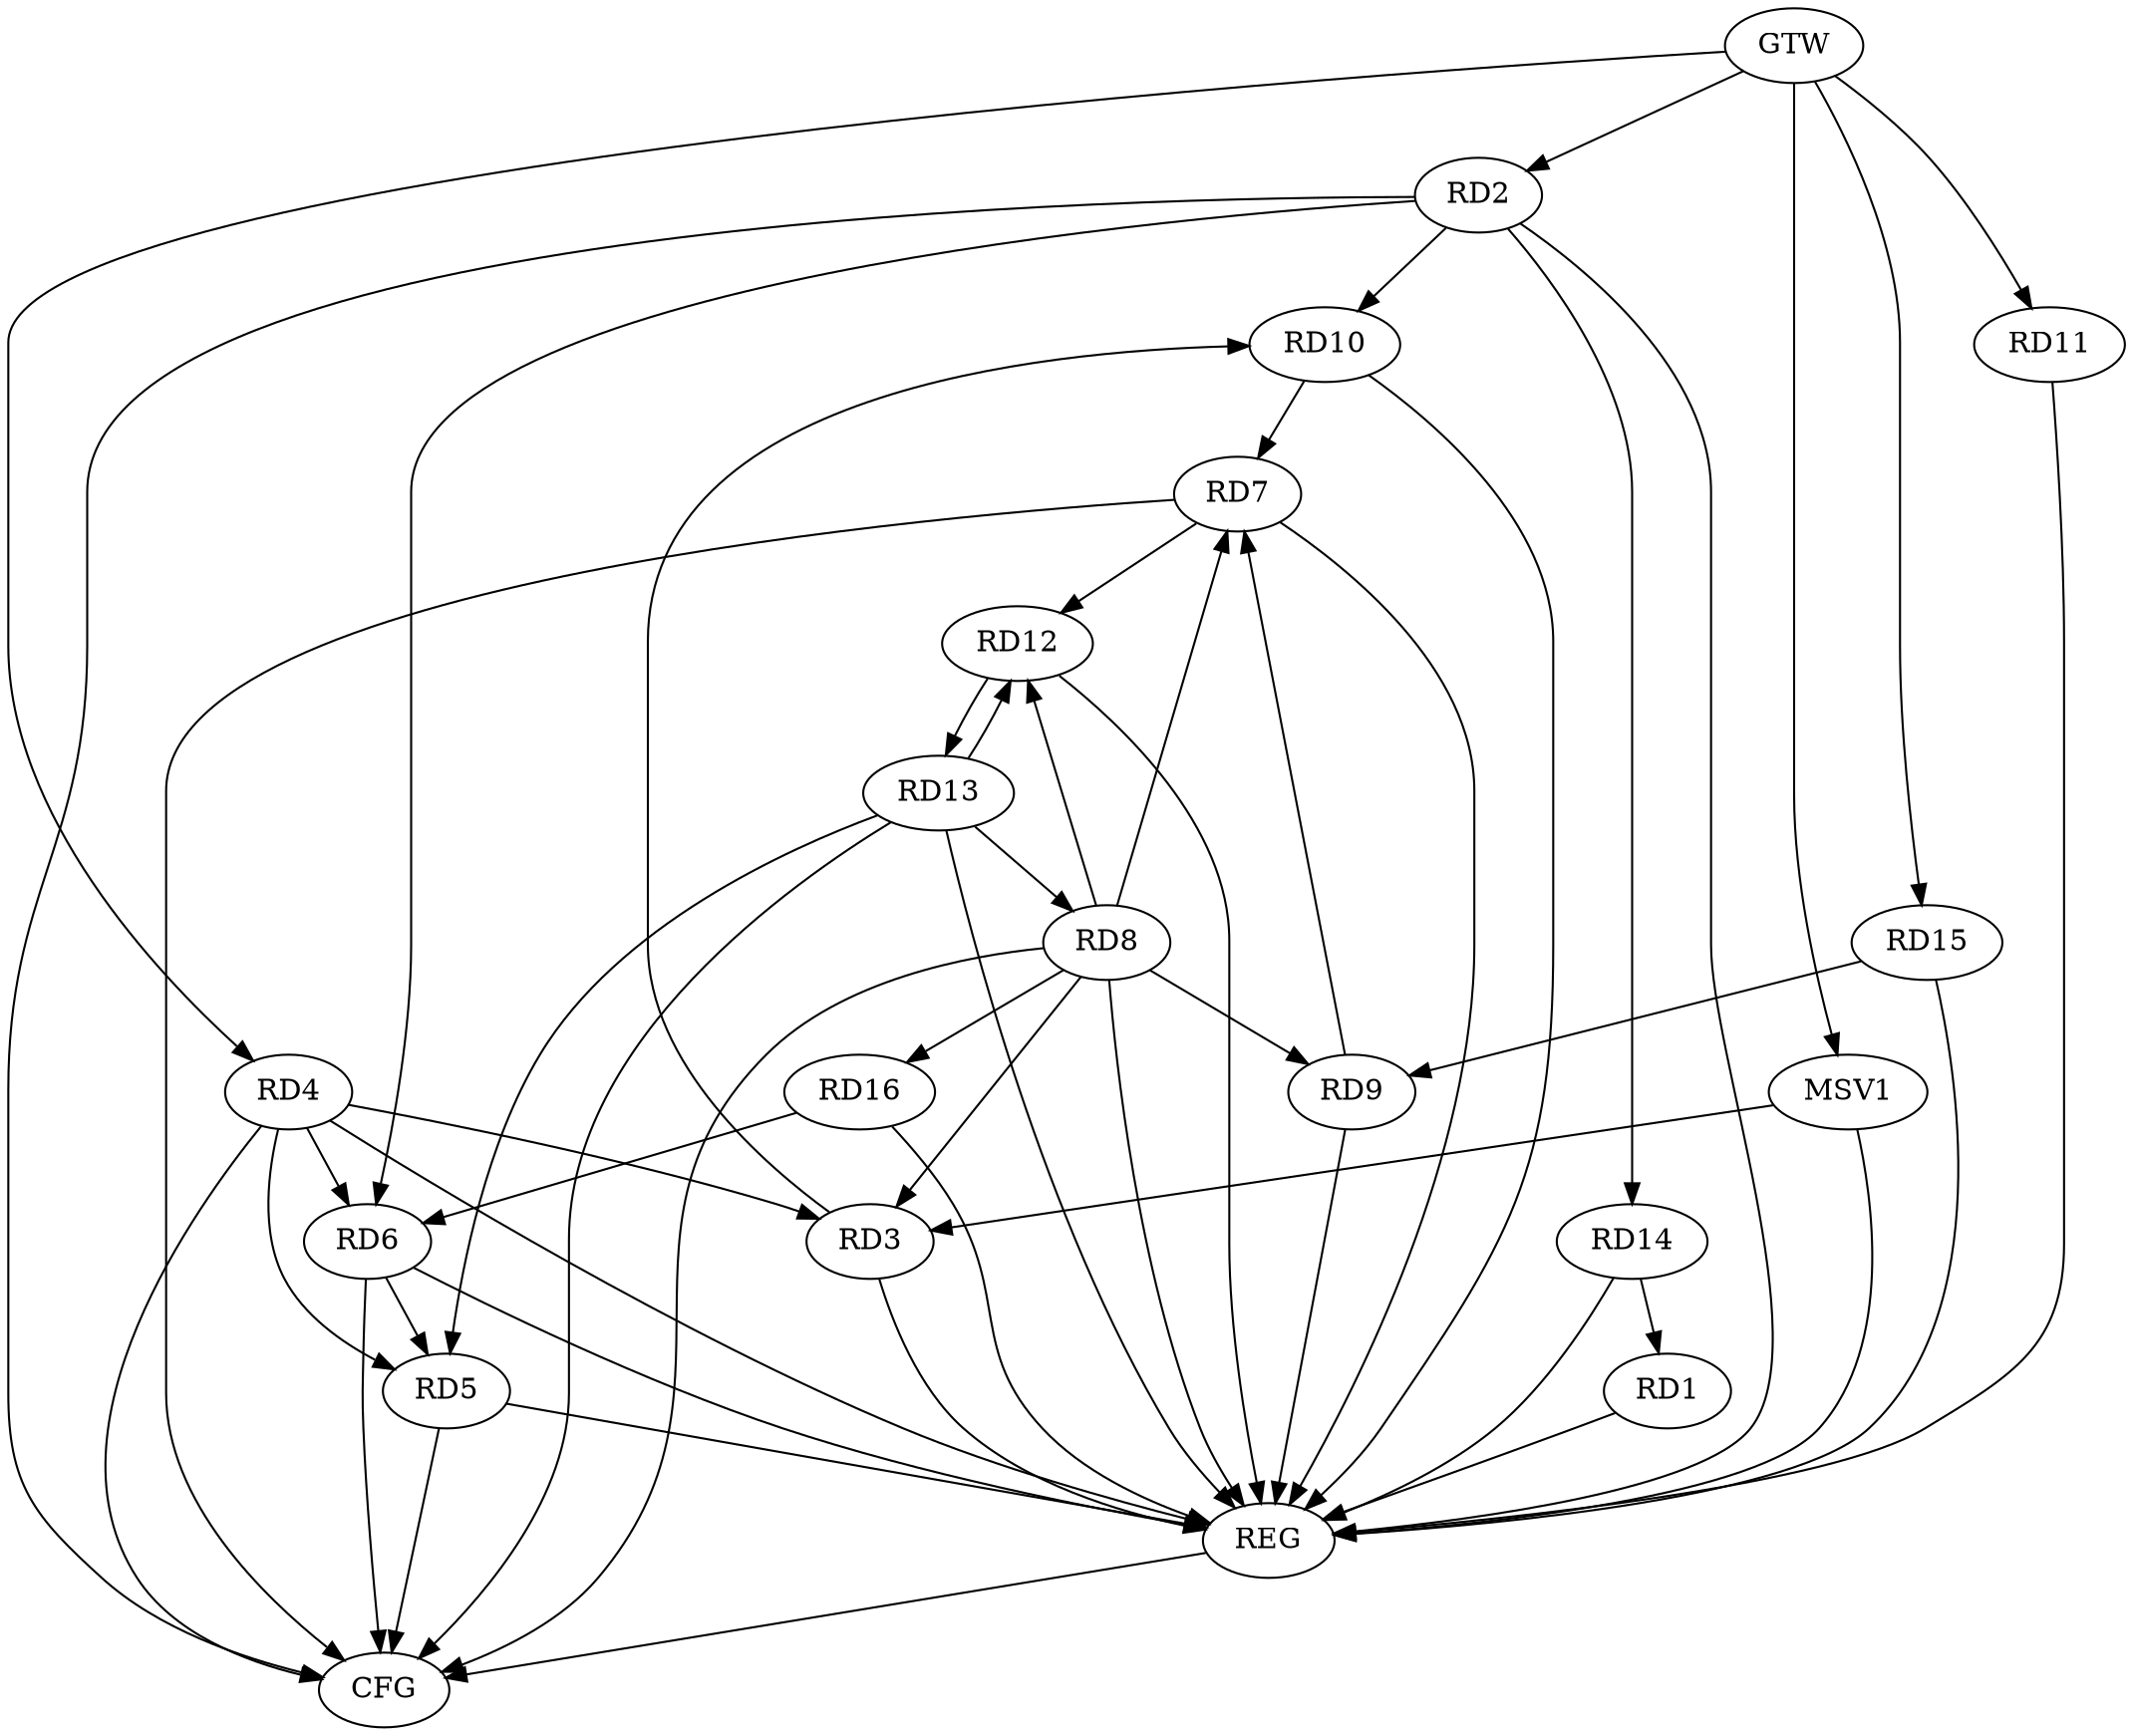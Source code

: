 strict digraph G {
  RD1 [ label="RD1" ];
  RD2 [ label="RD2" ];
  RD3 [ label="RD3" ];
  RD4 [ label="RD4" ];
  RD5 [ label="RD5" ];
  RD6 [ label="RD6" ];
  RD7 [ label="RD7" ];
  RD8 [ label="RD8" ];
  RD9 [ label="RD9" ];
  RD10 [ label="RD10" ];
  RD11 [ label="RD11" ];
  RD12 [ label="RD12" ];
  RD13 [ label="RD13" ];
  RD14 [ label="RD14" ];
  RD15 [ label="RD15" ];
  RD16 [ label="RD16" ];
  GTW [ label="GTW" ];
  REG [ label="REG" ];
  CFG [ label="CFG" ];
  MSV1 [ label="MSV1" ];
  RD14 -> RD1;
  RD2 -> RD6;
  RD2 -> RD10;
  RD2 -> RD14;
  RD4 -> RD3;
  RD8 -> RD3;
  RD3 -> RD10;
  RD4 -> RD5;
  RD4 -> RD6;
  RD6 -> RD5;
  RD13 -> RD5;
  RD16 -> RD6;
  RD8 -> RD7;
  RD9 -> RD7;
  RD10 -> RD7;
  RD7 -> RD12;
  RD8 -> RD9;
  RD8 -> RD12;
  RD13 -> RD8;
  RD8 -> RD16;
  RD15 -> RD9;
  RD12 -> RD13;
  RD13 -> RD12;
  GTW -> RD2;
  GTW -> RD4;
  GTW -> RD11;
  GTW -> RD15;
  RD1 -> REG;
  RD2 -> REG;
  RD3 -> REG;
  RD4 -> REG;
  RD5 -> REG;
  RD6 -> REG;
  RD7 -> REG;
  RD8 -> REG;
  RD9 -> REG;
  RD10 -> REG;
  RD11 -> REG;
  RD12 -> REG;
  RD13 -> REG;
  RD14 -> REG;
  RD15 -> REG;
  RD16 -> REG;
  RD5 -> CFG;
  RD7 -> CFG;
  RD8 -> CFG;
  RD2 -> CFG;
  RD6 -> CFG;
  RD4 -> CFG;
  RD13 -> CFG;
  REG -> CFG;
  MSV1 -> RD3;
  GTW -> MSV1;
  MSV1 -> REG;
}
